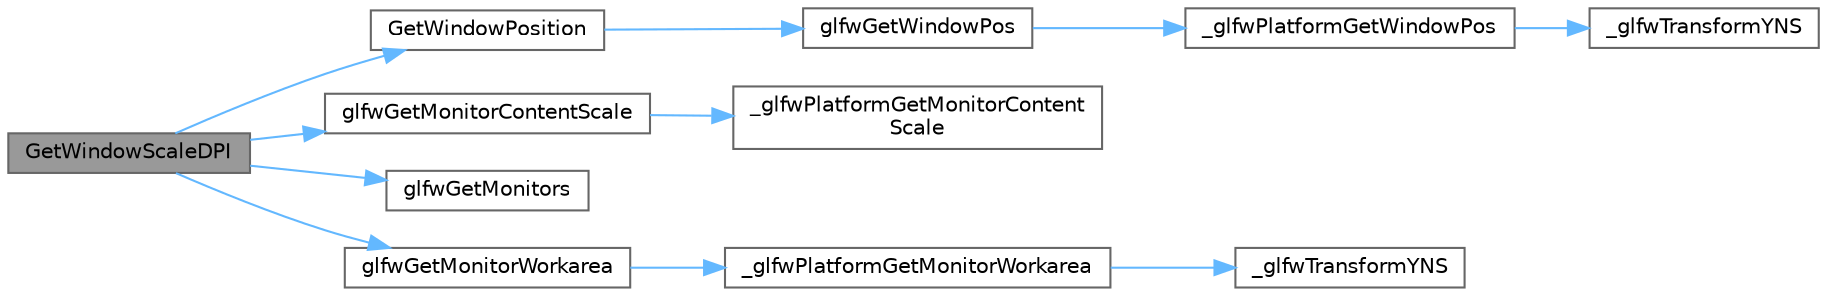 digraph "GetWindowScaleDPI"
{
 // LATEX_PDF_SIZE
  bgcolor="transparent";
  edge [fontname=Helvetica,fontsize=10,labelfontname=Helvetica,labelfontsize=10];
  node [fontname=Helvetica,fontsize=10,shape=box,height=0.2,width=0.4];
  rankdir="LR";
  Node1 [id="Node000001",label="GetWindowScaleDPI",height=0.2,width=0.4,color="gray40", fillcolor="grey60", style="filled", fontcolor="black",tooltip=" "];
  Node1 -> Node2 [id="edge21_Node000001_Node000002",color="steelblue1",style="solid",tooltip=" "];
  Node2 [id="Node000002",label="GetWindowPosition",height=0.2,width=0.4,color="grey40", fillcolor="white", style="filled",URL="$_classes_2lib_2rcore_8c.html#afdb0cf0b8be8592483998cb7e3e1d3f2",tooltip=" "];
  Node2 -> Node3 [id="edge22_Node000002_Node000003",color="steelblue1",style="solid",tooltip=" "];
  Node3 [id="Node000003",label="glfwGetWindowPos",height=0.2,width=0.4,color="grey40", fillcolor="white", style="filled",URL="$group__window.html#ga0076a8591ef7494d359730cf2250b45b",tooltip="Retrieves the position of the content area of the specified window."];
  Node3 -> Node4 [id="edge23_Node000003_Node000004",color="steelblue1",style="solid",tooltip=" "];
  Node4 [id="Node000004",label="_glfwPlatformGetWindowPos",height=0.2,width=0.4,color="grey40", fillcolor="white", style="filled",URL="$_classes_2lib_2raylib_2src_2external_2glfw_2src_2cocoa__window_8m.html#a6b1b18b535ef2d5619e3e1bd811a1abf",tooltip=" "];
  Node4 -> Node5 [id="edge24_Node000004_Node000005",color="steelblue1",style="solid",tooltip=" "];
  Node5 [id="Node000005",label="_glfwTransformYNS",height=0.2,width=0.4,color="grey40", fillcolor="white", style="filled",URL="$_classes_2lib_2raylib_2src_2external_2glfw_2src_2cocoa__window_8m.html#a283d1c441c4cd978cc5725f71bac269d",tooltip=" "];
  Node1 -> Node6 [id="edge25_Node000001_Node000006",color="steelblue1",style="solid",tooltip=" "];
  Node6 [id="Node000006",label="glfwGetMonitorContentScale",height=0.2,width=0.4,color="grey40", fillcolor="white", style="filled",URL="$group__monitor.html#ga28d856d94bea2ce8f09a67bb0346aaff",tooltip="Retrieves the content scale for the specified monitor."];
  Node6 -> Node7 [id="edge26_Node000006_Node000007",color="steelblue1",style="solid",tooltip=" "];
  Node7 [id="Node000007",label="_glfwPlatformGetMonitorContent\lScale",height=0.2,width=0.4,color="grey40", fillcolor="white", style="filled",URL="$_classes_2lib_2raylib_2src_2external_2glfw_2src_2cocoa__monitor_8m.html#acaffbb192928a16cf1742151757a867c",tooltip=" "];
  Node1 -> Node8 [id="edge27_Node000001_Node000008",color="steelblue1",style="solid",tooltip=" "];
  Node8 [id="Node000008",label="glfwGetMonitors",height=0.2,width=0.4,color="grey40", fillcolor="white", style="filled",URL="$group__monitor.html#ga8c78e5db186ee10d00c053faf81998af",tooltip="Returns the currently connected monitors."];
  Node1 -> Node9 [id="edge28_Node000001_Node000009",color="steelblue1",style="solid",tooltip=" "];
  Node9 [id="Node000009",label="glfwGetMonitorWorkarea",height=0.2,width=0.4,color="grey40", fillcolor="white", style="filled",URL="$group__monitor.html#ga5a3ac0f6e3786df47aabccfb5760b31d",tooltip="Retrieves the work area of the monitor."];
  Node9 -> Node10 [id="edge29_Node000009_Node000010",color="steelblue1",style="solid",tooltip=" "];
  Node10 [id="Node000010",label="_glfwPlatformGetMonitorWorkarea",height=0.2,width=0.4,color="grey40", fillcolor="white", style="filled",URL="$_classes_2lib_2raylib_2src_2external_2glfw_2src_2cocoa__monitor_8m.html#ad3bed68d40919e525ddd445bcde90b2b",tooltip=" "];
  Node10 -> Node11 [id="edge30_Node000010_Node000011",color="steelblue1",style="solid",tooltip=" "];
  Node11 [id="Node000011",label="_glfwTransformYNS",height=0.2,width=0.4,color="grey40", fillcolor="white", style="filled",URL="$_old_2_classes_2lib_2raylib_2src_2external_2glfw_2src_2cocoa__window_8m.html#a283d1c441c4cd978cc5725f71bac269d",tooltip=" "];
}
